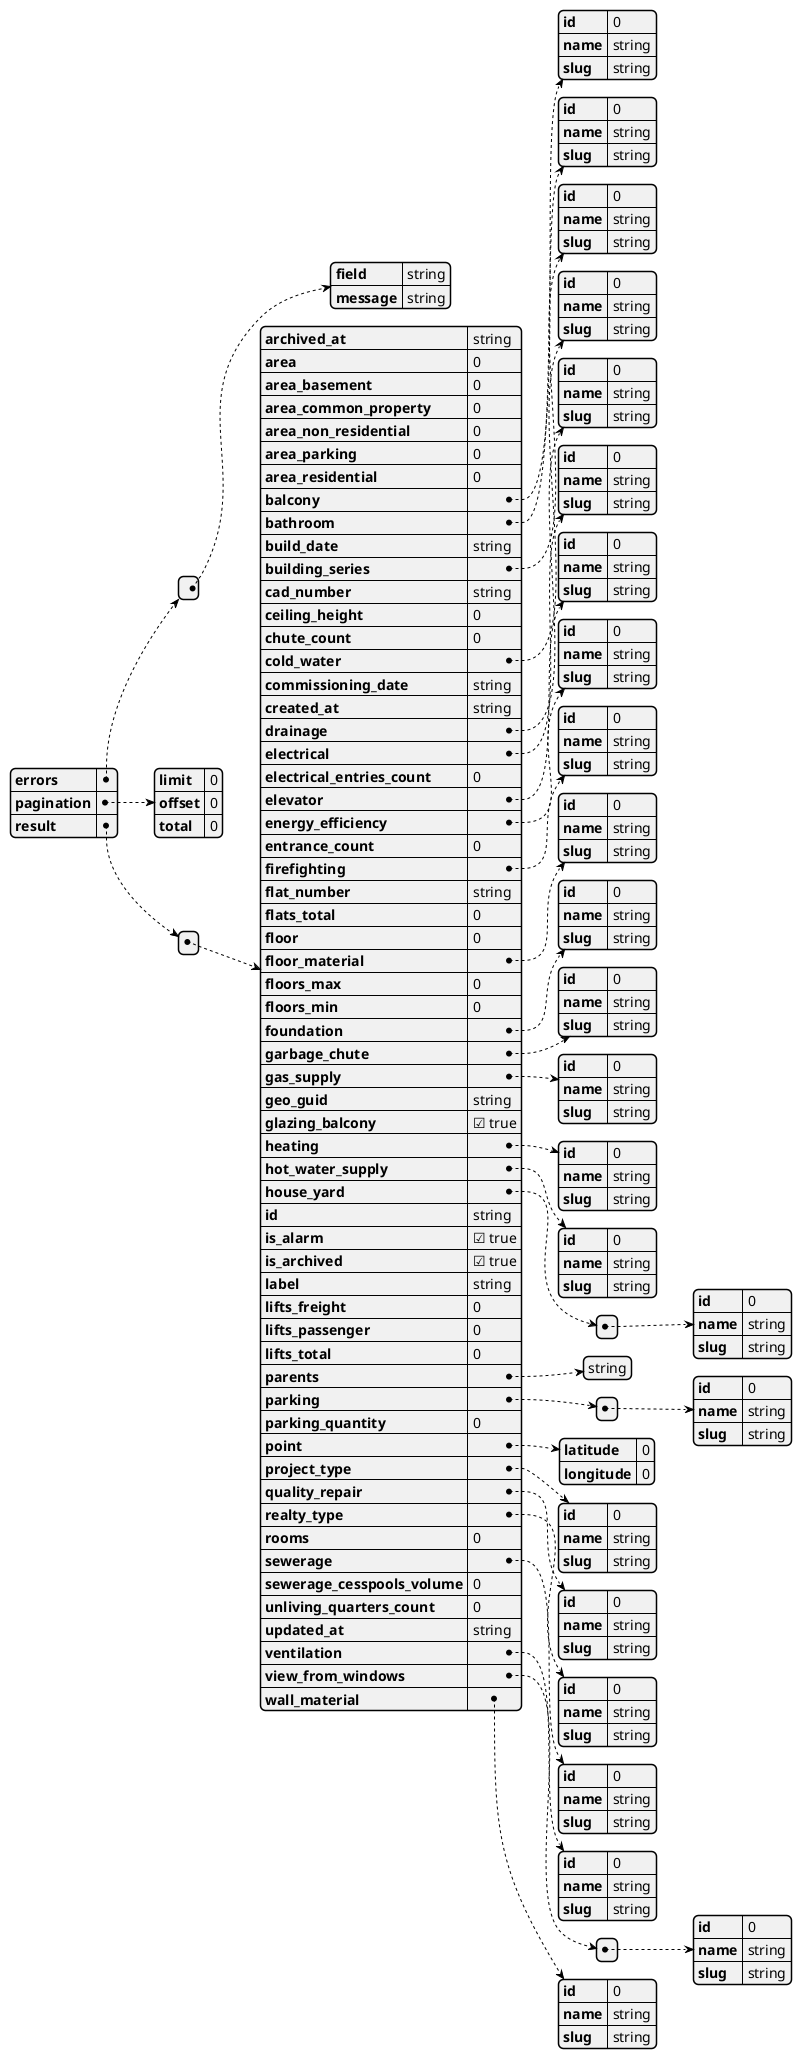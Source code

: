 @startjson
{
  "errors": [
    {
      "field": "string",
      "message": "string"
    }
  ],
  "pagination": {
    "limit": 0,
    "offset": 0,
    "total": 0
  },
  "result": [
    {
      "archived_at": "string",
      "area": 0,
      "area_basement": 0,
      "area_common_property": 0,
      "area_non_residential": 0,
      "area_parking": 0,
      "area_residential": 0,
      "balcony": {
        "id": 0,
        "name": "string",
        "slug": "string"
      },
      "bathroom": {
        "id": 0,
        "name": "string",
        "slug": "string"
      },
      "build_date": "string",
      "building_series": {
        "id": 0,
        "name": "string",
        "slug": "string"
      },
      "cad_number": "string",
      "ceiling_height": 0,
      "chute_count": 0,
      "cold_water": {
        "id": 0,
        "name": "string",
        "slug": "string"
      },
      "commissioning_date": "string",
      "created_at": "string",
      "drainage": {
        "id": 0,
        "name": "string",
        "slug": "string"
      },
      "electrical": {
        "id": 0,
        "name": "string",
        "slug": "string"
      },
      "electrical_entries_count": 0,
      "elevator": {
        "id": 0,
        "name": "string",
        "slug": "string"
      },
      "energy_efficiency": {
        "id": 0,
        "name": "string",
        "slug": "string"
      },
      "entrance_count": 0,
      "firefighting": {
        "id": 0,
        "name": "string",
        "slug": "string"
      },
      "flat_number": "string",
      "flats_total": 0,
      "floor": 0,
      "floor_material": {
        "id": 0,
        "name": "string",
        "slug": "string"
      },
      "floors_max": 0,
      "floors_min": 0,
      "foundation": {
        "id": 0,
        "name": "string",
        "slug": "string"
      },
      "garbage_chute": {
        "id": 0,
        "name": "string",
        "slug": "string"
      },
      "gas_supply": {
        "id": 0,
        "name": "string",
        "slug": "string"
      },
      "geo_guid": "string",
      "glazing_balcony": true,
      "heating": {
        "id": 0,
        "name": "string",
        "slug": "string"
      },
      "hot_water_supply": {
        "id": 0,
        "name": "string",
        "slug": "string"
      },
      "house_yard": [
        {
          "id": 0,
          "name": "string",
          "slug": "string"
        }
      ],
      "id": "string",
      "is_alarm": true,
      "is_archived": true,
      "label": "string",
      "lifts_freight": 0,
      "lifts_passenger": 0,
      "lifts_total": 0,
      "parents": [
        "string"
      ],
      "parking": [
        {
          "id": 0,
          "name": "string",
          "slug": "string"
        }
      ],
      "parking_quantity": 0,
      "point": {
        "latitude": 0,
        "longitude": 0
      },
      "project_type": {
        "id": 0,
        "name": "string",
        "slug": "string"
      },
      "quality_repair": {
        "id": 0,
        "name": "string",
        "slug": "string"
      },
      "realty_type": {
        "id": 0,
        "name": "string",
        "slug": "string"
      },
      "rooms": 0,
      "sewerage": {
        "id": 0,
        "name": "string",
        "slug": "string"
      },
      "sewerage_cesspools_volume": 0,
      "unliving_quarters_count": 0,
      "updated_at": "string",
      "ventilation": {
        "id": 0,
        "name": "string",
        "slug": "string"
      },
      "view_from_windows": [
        {
          "id": 0,
          "name": "string",
          "slug": "string"
        }
      ],
      "wall_material": {
        "id": 0,
        "name": "string",
        "slug": "string"
      }
    }
  ]
}
@enduml